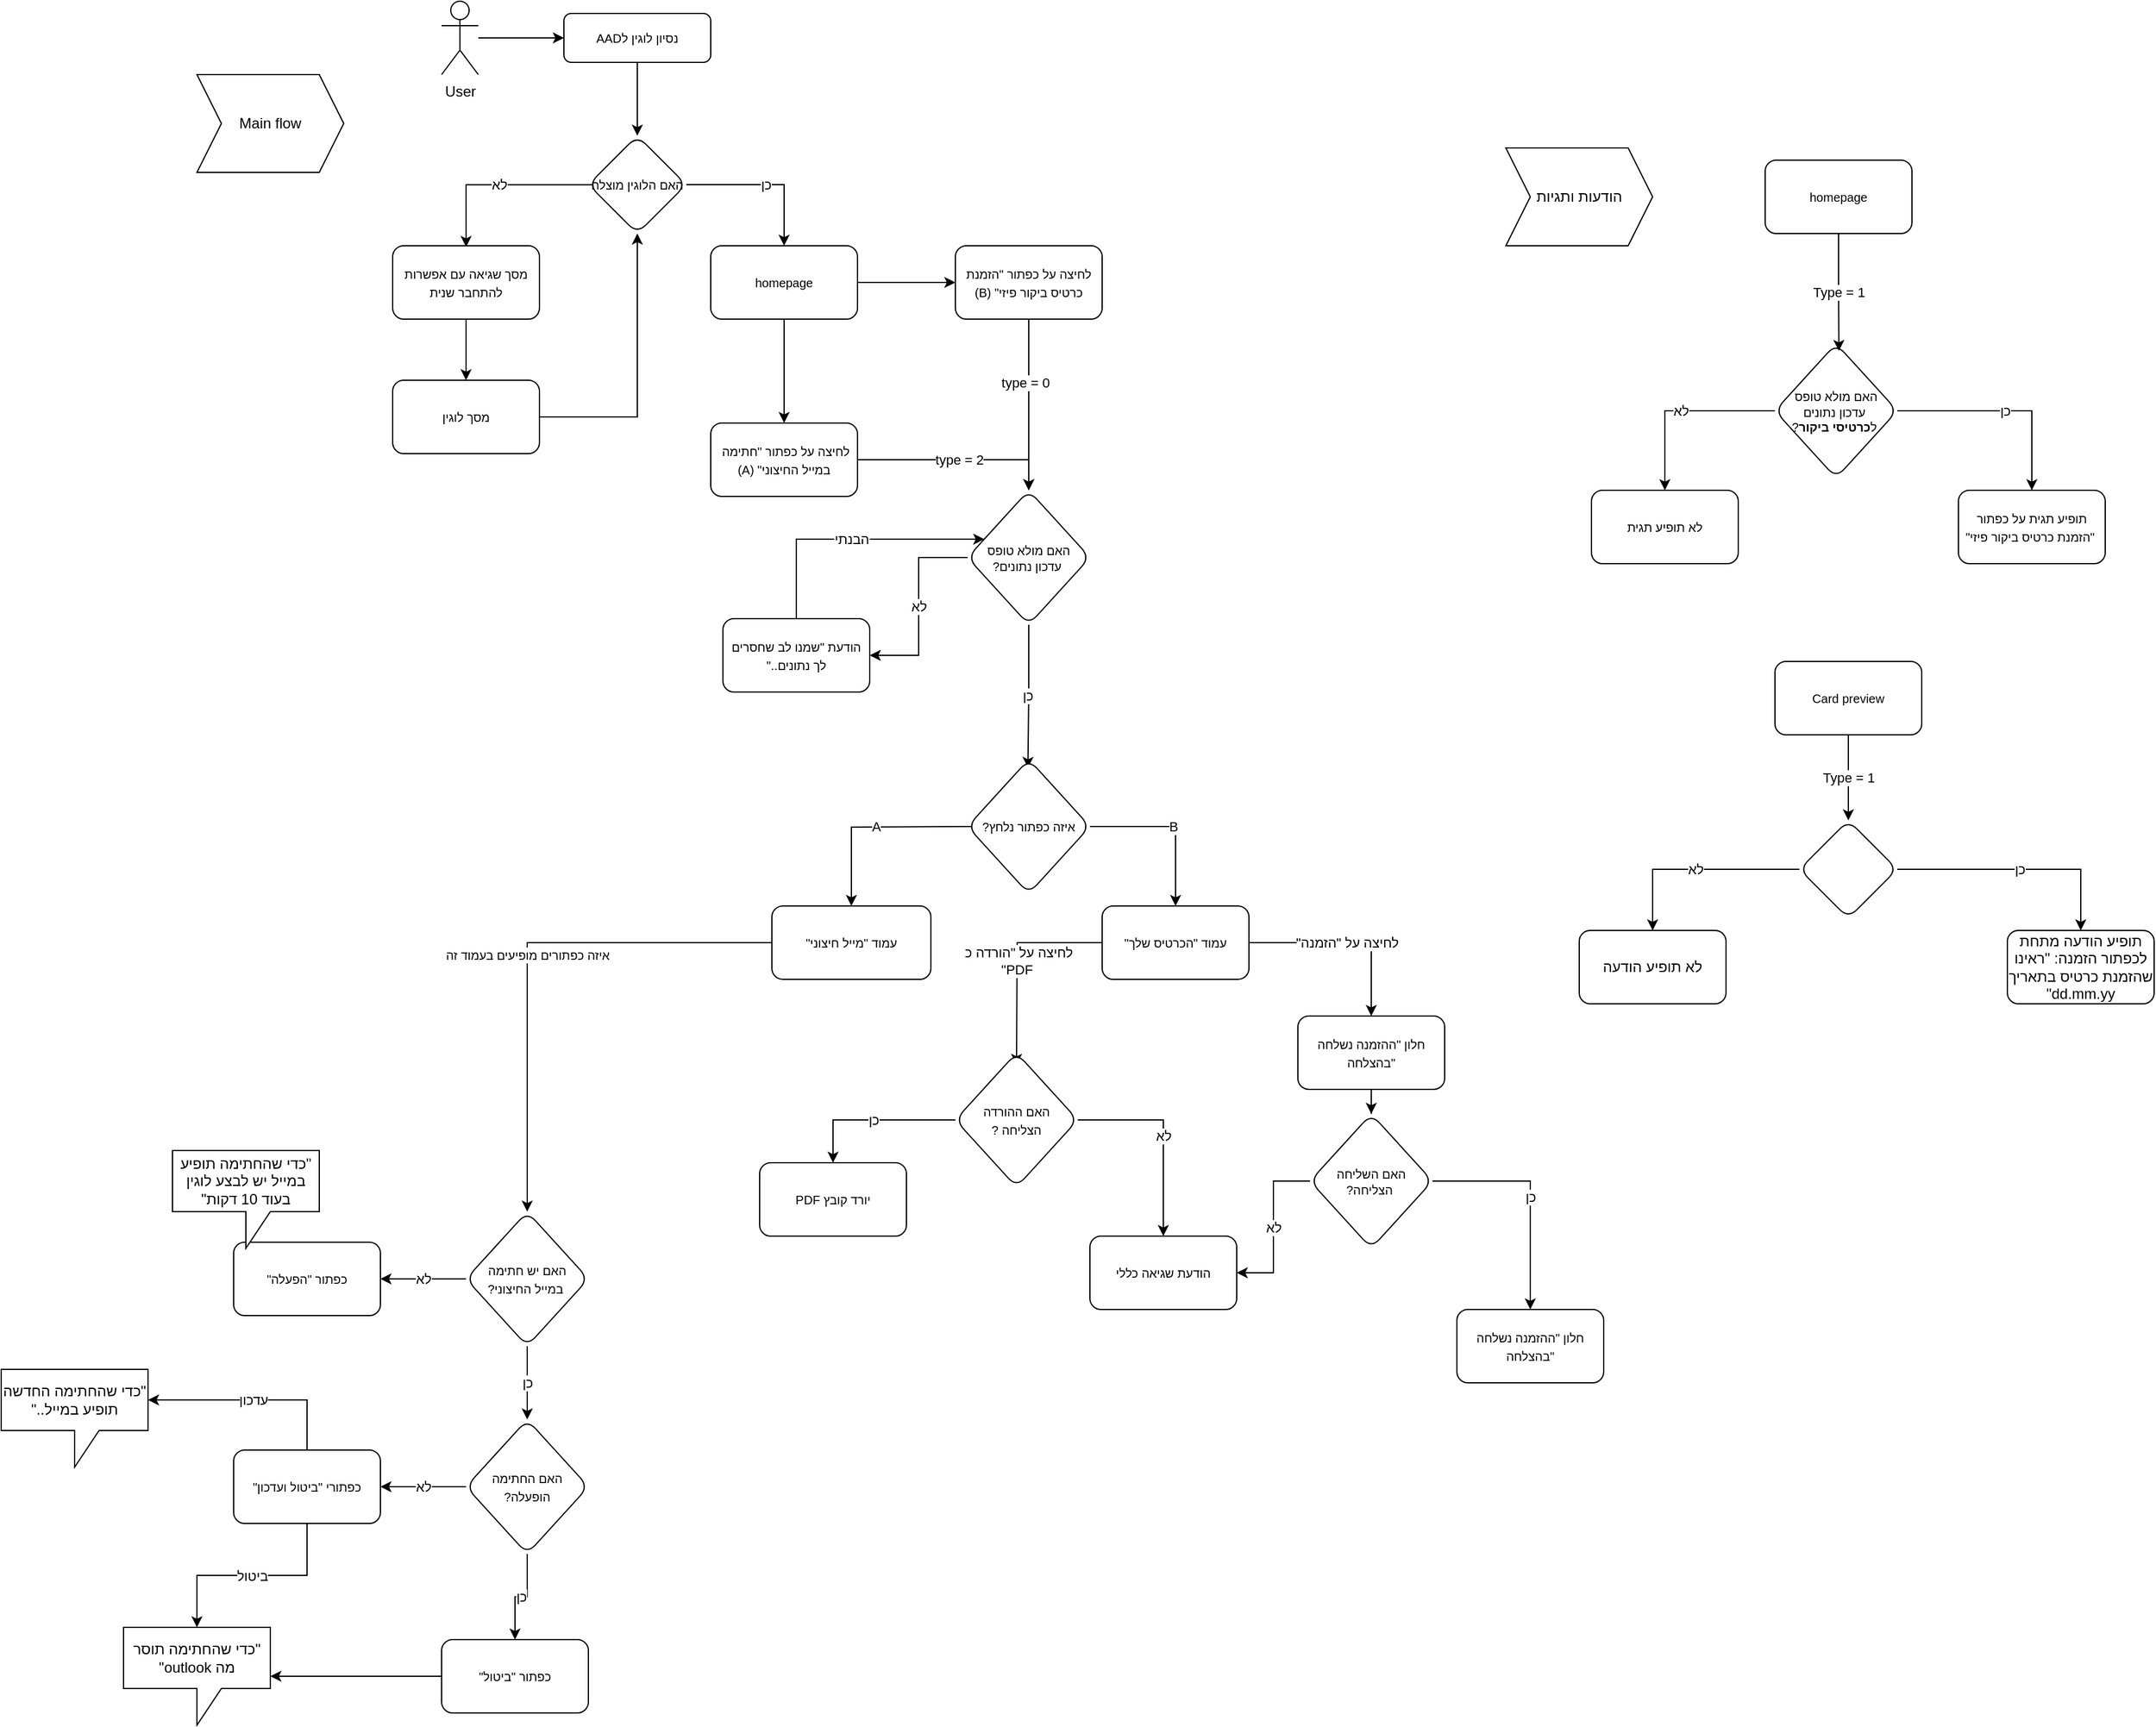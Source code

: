 <mxfile version="26.0.4">
  <diagram id="C5RBs43oDa-KdzZeNtuy" name="Page-1">
    <mxGraphModel dx="2022" dy="622" grid="1" gridSize="10" guides="1" tooltips="1" connect="1" arrows="1" fold="1" page="1" pageScale="1" pageWidth="827" pageHeight="1169" math="0" shadow="0">
      <root>
        <mxCell id="WIyWlLk6GJQsqaUBKTNV-0" />
        <mxCell id="WIyWlLk6GJQsqaUBKTNV-1" parent="WIyWlLk6GJQsqaUBKTNV-0" />
        <mxCell id="FB623YIGrblfkWQ-ev6F-5" value="" style="edgeStyle=orthogonalEdgeStyle;rounded=0;orthogonalLoop=1;jettySize=auto;html=1;" edge="1" parent="WIyWlLk6GJQsqaUBKTNV-1" source="WIyWlLk6GJQsqaUBKTNV-3" target="FB623YIGrblfkWQ-ev6F-4">
          <mxGeometry relative="1" as="geometry" />
        </mxCell>
        <mxCell id="WIyWlLk6GJQsqaUBKTNV-3" value="&lt;div style=&quot;direction: rtl;&quot;&gt;&lt;span style=&quot;font-size: 10px; background-color: transparent; color: light-dark(rgb(0, 0, 0), rgb(255, 255, 255));&quot;&gt;נסיון לוגין לAAD&lt;/span&gt;&lt;/div&gt;" style="rounded=1;whiteSpace=wrap;html=1;fontSize=12;glass=0;strokeWidth=1;shadow=0;" parent="WIyWlLk6GJQsqaUBKTNV-1" vertex="1">
          <mxGeometry x="160" y="60" width="120" height="40" as="geometry" />
        </mxCell>
        <mxCell id="FB623YIGrblfkWQ-ev6F-1" style="edgeStyle=orthogonalEdgeStyle;rounded=0;orthogonalLoop=1;jettySize=auto;html=1;" edge="1" parent="WIyWlLk6GJQsqaUBKTNV-1" source="FB623YIGrblfkWQ-ev6F-0" target="WIyWlLk6GJQsqaUBKTNV-3">
          <mxGeometry relative="1" as="geometry" />
        </mxCell>
        <mxCell id="FB623YIGrblfkWQ-ev6F-0" value="User" style="shape=umlActor;verticalLabelPosition=bottom;verticalAlign=top;html=1;outlineConnect=0;" vertex="1" parent="WIyWlLk6GJQsqaUBKTNV-1">
          <mxGeometry x="60" y="50" width="30" height="60" as="geometry" />
        </mxCell>
        <mxCell id="FB623YIGrblfkWQ-ev6F-7" value="לא" style="edgeStyle=orthogonalEdgeStyle;rounded=0;orthogonalLoop=1;jettySize=auto;html=1;exitX=0.055;exitY=0.489;exitDx=0;exitDy=0;exitPerimeter=0;" edge="1" parent="WIyWlLk6GJQsqaUBKTNV-1">
          <mxGeometry relative="1" as="geometry">
            <mxPoint x="184.4" y="200.12" as="sourcePoint" />
            <mxPoint x="80.029" y="251" as="targetPoint" />
            <Array as="points">
              <mxPoint x="80" y="200" />
            </Array>
          </mxGeometry>
        </mxCell>
        <mxCell id="FB623YIGrblfkWQ-ev6F-9" value="כן" style="edgeStyle=orthogonalEdgeStyle;rounded=0;orthogonalLoop=1;jettySize=auto;html=1;" edge="1" parent="WIyWlLk6GJQsqaUBKTNV-1" source="FB623YIGrblfkWQ-ev6F-4" target="FB623YIGrblfkWQ-ev6F-8">
          <mxGeometry relative="1" as="geometry" />
        </mxCell>
        <mxCell id="FB623YIGrblfkWQ-ev6F-4" value="&lt;span style=&quot;font-size: 10px;&quot;&gt;האם הלוגין מוצלח&lt;/span&gt;" style="rhombus;whiteSpace=wrap;html=1;rounded=1;glass=0;strokeWidth=1;shadow=0;" vertex="1" parent="WIyWlLk6GJQsqaUBKTNV-1">
          <mxGeometry x="180" y="160" width="80" height="80" as="geometry" />
        </mxCell>
        <mxCell id="FB623YIGrblfkWQ-ev6F-11" value="" style="edgeStyle=orthogonalEdgeStyle;rounded=0;orthogonalLoop=1;jettySize=auto;html=1;" edge="1" parent="WIyWlLk6GJQsqaUBKTNV-1" source="FB623YIGrblfkWQ-ev6F-6" target="FB623YIGrblfkWQ-ev6F-10">
          <mxGeometry relative="1" as="geometry" />
        </mxCell>
        <mxCell id="FB623YIGrblfkWQ-ev6F-6" value="&lt;font style=&quot;font-size: 10px;&quot;&gt;מסך שגיאה עם אפשרות להתחבר שנית&lt;/font&gt;" style="whiteSpace=wrap;html=1;rounded=1;glass=0;strokeWidth=1;shadow=0;" vertex="1" parent="WIyWlLk6GJQsqaUBKTNV-1">
          <mxGeometry x="20" y="250" width="120" height="60" as="geometry" />
        </mxCell>
        <mxCell id="FB623YIGrblfkWQ-ev6F-16" value="" style="edgeStyle=orthogonalEdgeStyle;rounded=0;orthogonalLoop=1;jettySize=auto;html=1;" edge="1" parent="WIyWlLk6GJQsqaUBKTNV-1" source="FB623YIGrblfkWQ-ev6F-8" target="FB623YIGrblfkWQ-ev6F-15">
          <mxGeometry relative="1" as="geometry" />
        </mxCell>
        <mxCell id="FB623YIGrblfkWQ-ev6F-18" value="" style="edgeStyle=orthogonalEdgeStyle;rounded=0;orthogonalLoop=1;jettySize=auto;html=1;" edge="1" parent="WIyWlLk6GJQsqaUBKTNV-1" source="FB623YIGrblfkWQ-ev6F-8" target="FB623YIGrblfkWQ-ev6F-17">
          <mxGeometry relative="1" as="geometry" />
        </mxCell>
        <mxCell id="FB623YIGrblfkWQ-ev6F-8" value="&lt;div style=&quot;direction: rtl;&quot;&gt;&lt;span style=&quot;font-size: 10px;&quot;&gt;homepage&lt;/span&gt;&lt;/div&gt;" style="whiteSpace=wrap;html=1;rounded=1;glass=0;strokeWidth=1;shadow=0;" vertex="1" parent="WIyWlLk6GJQsqaUBKTNV-1">
          <mxGeometry x="280" y="250" width="120" height="60" as="geometry" />
        </mxCell>
        <mxCell id="FB623YIGrblfkWQ-ev6F-88" style="edgeStyle=orthogonalEdgeStyle;rounded=0;orthogonalLoop=1;jettySize=auto;html=1;" edge="1" parent="WIyWlLk6GJQsqaUBKTNV-1" source="FB623YIGrblfkWQ-ev6F-10" target="FB623YIGrblfkWQ-ev6F-4">
          <mxGeometry relative="1" as="geometry" />
        </mxCell>
        <mxCell id="FB623YIGrblfkWQ-ev6F-10" value="&lt;font style=&quot;font-size: 10px;&quot;&gt;מסך לוגין&lt;/font&gt;" style="whiteSpace=wrap;html=1;rounded=1;glass=0;strokeWidth=1;shadow=0;" vertex="1" parent="WIyWlLk6GJQsqaUBKTNV-1">
          <mxGeometry x="20" y="360" width="120" height="60" as="geometry" />
        </mxCell>
        <mxCell id="FB623YIGrblfkWQ-ev6F-20" value="" style="edgeStyle=orthogonalEdgeStyle;rounded=0;orthogonalLoop=1;jettySize=auto;html=1;" edge="1" parent="WIyWlLk6GJQsqaUBKTNV-1" source="FB623YIGrblfkWQ-ev6F-15" target="FB623YIGrblfkWQ-ev6F-19">
          <mxGeometry relative="1" as="geometry" />
        </mxCell>
        <mxCell id="FB623YIGrblfkWQ-ev6F-96" value="type = 0" style="edgeLabel;html=1;align=center;verticalAlign=middle;resizable=0;points=[];" vertex="1" connectable="0" parent="FB623YIGrblfkWQ-ev6F-20">
          <mxGeometry x="-0.255" y="-3" relative="1" as="geometry">
            <mxPoint as="offset" />
          </mxGeometry>
        </mxCell>
        <mxCell id="FB623YIGrblfkWQ-ev6F-15" value="&lt;div style=&quot;direction: rtl;&quot;&gt;&lt;span style=&quot;font-size: 10px; background-color: transparent; color: light-dark(rgb(0, 0, 0), rgb(255, 255, 255));&quot;&gt;לחיצה על כפתור &quot;הזמנת כרטיס ביקור פיזי&quot; (B)&lt;/span&gt;&lt;/div&gt;" style="whiteSpace=wrap;html=1;rounded=1;glass=0;strokeWidth=1;shadow=0;" vertex="1" parent="WIyWlLk6GJQsqaUBKTNV-1">
          <mxGeometry x="480" y="250" width="120" height="60" as="geometry" />
        </mxCell>
        <mxCell id="FB623YIGrblfkWQ-ev6F-24" value="type = 2" style="edgeStyle=orthogonalEdgeStyle;rounded=0;orthogonalLoop=1;jettySize=auto;html=1;entryX=0.5;entryY=0;entryDx=0;entryDy=0;" edge="1" parent="WIyWlLk6GJQsqaUBKTNV-1" source="FB623YIGrblfkWQ-ev6F-17" target="FB623YIGrblfkWQ-ev6F-19">
          <mxGeometry relative="1" as="geometry" />
        </mxCell>
        <mxCell id="FB623YIGrblfkWQ-ev6F-17" value="&lt;div style=&quot;direction: rtl;&quot;&gt;&lt;span style=&quot;font-size: 10px; background-color: transparent; color: light-dark(rgb(0, 0, 0), rgb(255, 255, 255));&quot;&gt;לחיצה על כפתור &quot;חתימה&amp;nbsp; במייל החיצוני&quot; (A)&lt;/span&gt;&lt;/div&gt;" style="whiteSpace=wrap;html=1;rounded=1;glass=0;strokeWidth=1;shadow=0;" vertex="1" parent="WIyWlLk6GJQsqaUBKTNV-1">
          <mxGeometry x="280" y="395" width="120" height="60" as="geometry" />
        </mxCell>
        <mxCell id="FB623YIGrblfkWQ-ev6F-26" value="לא" style="edgeStyle=orthogonalEdgeStyle;rounded=0;orthogonalLoop=1;jettySize=auto;html=1;" edge="1" parent="WIyWlLk6GJQsqaUBKTNV-1" source="FB623YIGrblfkWQ-ev6F-19" target="FB623YIGrblfkWQ-ev6F-25">
          <mxGeometry relative="1" as="geometry" />
        </mxCell>
        <mxCell id="FB623YIGrblfkWQ-ev6F-28" value="כן" style="edgeStyle=orthogonalEdgeStyle;rounded=0;orthogonalLoop=1;jettySize=auto;html=1;entryX=0.493;entryY=0.064;entryDx=0;entryDy=0;entryPerimeter=0;" edge="1" parent="WIyWlLk6GJQsqaUBKTNV-1" source="FB623YIGrblfkWQ-ev6F-19" target="FB623YIGrblfkWQ-ev6F-34">
          <mxGeometry relative="1" as="geometry">
            <mxPoint x="540" y="670" as="targetPoint" />
          </mxGeometry>
        </mxCell>
        <mxCell id="FB623YIGrblfkWQ-ev6F-19" value="&lt;div style=&quot;direction: rtl;&quot;&gt;&lt;span style=&quot;font-size: 10px; background-color: transparent; color: light-dark(rgb(0, 0, 0), rgb(255, 255, 255));&quot;&gt;האם מולא טופס&lt;/span&gt;&lt;/div&gt;&lt;font style=&quot;font-size: 10px;&quot;&gt;&lt;div style=&quot;direction: rtl;&quot;&gt;&lt;span style=&quot;background-color: transparent; color: light-dark(rgb(0, 0, 0), rgb(255, 255, 255));&quot;&gt;&amp;nbsp;עדכון נתונים?&lt;/span&gt;&lt;/div&gt;&lt;/font&gt;" style="rhombus;whiteSpace=wrap;html=1;rounded=1;glass=0;strokeWidth=1;shadow=0;" vertex="1" parent="WIyWlLk6GJQsqaUBKTNV-1">
          <mxGeometry x="490" y="450" width="100" height="110" as="geometry" />
        </mxCell>
        <mxCell id="FB623YIGrblfkWQ-ev6F-31" value="הבנתי" style="edgeStyle=orthogonalEdgeStyle;rounded=0;orthogonalLoop=1;jettySize=auto;html=1;exitX=0.5;exitY=0;exitDx=0;exitDy=0;" edge="1" parent="WIyWlLk6GJQsqaUBKTNV-1" source="FB623YIGrblfkWQ-ev6F-25" target="FB623YIGrblfkWQ-ev6F-19">
          <mxGeometry relative="1" as="geometry">
            <Array as="points">
              <mxPoint x="350" y="490" />
            </Array>
          </mxGeometry>
        </mxCell>
        <mxCell id="FB623YIGrblfkWQ-ev6F-25" value="&lt;div style=&quot;direction: rtl;&quot;&gt;&lt;span style=&quot;font-size: 10px; background-color: transparent; color: light-dark(rgb(0, 0, 0), rgb(255, 255, 255));&quot;&gt;הודעת &quot;שמנו לב שחסרים לך נתונים..&quot;&lt;/span&gt;&lt;/div&gt;" style="whiteSpace=wrap;html=1;rounded=1;glass=0;strokeWidth=1;shadow=0;" vertex="1" parent="WIyWlLk6GJQsqaUBKTNV-1">
          <mxGeometry x="290" y="555" width="120" height="60" as="geometry" />
        </mxCell>
        <mxCell id="FB623YIGrblfkWQ-ev6F-33" value="A" style="edgeStyle=orthogonalEdgeStyle;rounded=0;orthogonalLoop=1;jettySize=auto;html=1;" edge="1" parent="WIyWlLk6GJQsqaUBKTNV-1" target="FB623YIGrblfkWQ-ev6F-32">
          <mxGeometry relative="1" as="geometry">
            <mxPoint x="500" y="725" as="sourcePoint" />
          </mxGeometry>
        </mxCell>
        <mxCell id="FB623YIGrblfkWQ-ev6F-55" value="&lt;font style=&quot;font-size: 10px;&quot;&gt;איזה כפתורים מופיעים בעמוד זה&lt;/font&gt;" style="edgeStyle=orthogonalEdgeStyle;rounded=0;orthogonalLoop=1;jettySize=auto;html=1;" edge="1" parent="WIyWlLk6GJQsqaUBKTNV-1" source="FB623YIGrblfkWQ-ev6F-32" target="FB623YIGrblfkWQ-ev6F-73">
          <mxGeometry relative="1" as="geometry">
            <mxPoint x="130" y="860" as="targetPoint" />
            <Array as="points">
              <mxPoint x="130" y="820" />
            </Array>
          </mxGeometry>
        </mxCell>
        <mxCell id="FB623YIGrblfkWQ-ev6F-32" value="&lt;div style=&quot;direction: rtl;&quot;&gt;&lt;span style=&quot;background-color: transparent; color: light-dark(rgb(0, 0, 0), rgb(255, 255, 255)); font-size: 10px;&quot;&gt;עמוד &quot;מייל חיצוני&quot;&lt;/span&gt;&lt;/div&gt;" style="whiteSpace=wrap;html=1;rounded=1;glass=0;strokeWidth=1;shadow=0;" vertex="1" parent="WIyWlLk6GJQsqaUBKTNV-1">
          <mxGeometry x="330" y="790" width="130" height="60" as="geometry" />
        </mxCell>
        <mxCell id="FB623YIGrblfkWQ-ev6F-36" value="B" style="edgeStyle=orthogonalEdgeStyle;rounded=0;orthogonalLoop=1;jettySize=auto;html=1;" edge="1" parent="WIyWlLk6GJQsqaUBKTNV-1" source="FB623YIGrblfkWQ-ev6F-34" target="FB623YIGrblfkWQ-ev6F-35">
          <mxGeometry relative="1" as="geometry" />
        </mxCell>
        <mxCell id="FB623YIGrblfkWQ-ev6F-34" value="&lt;span style=&quot;font-size: 10px;&quot;&gt;?איזה כפתור נלחץ&lt;/span&gt;" style="rhombus;whiteSpace=wrap;html=1;rounded=1;glass=0;strokeWidth=1;shadow=0;" vertex="1" parent="WIyWlLk6GJQsqaUBKTNV-1">
          <mxGeometry x="490" y="670" width="100" height="110" as="geometry" />
        </mxCell>
        <mxCell id="FB623YIGrblfkWQ-ev6F-39" value="&lt;div style=&quot;direction: rtl;&quot;&gt;&lt;span style=&quot;background-color: light-dark(#ffffff, var(--ge-dark-color, #121212)); color: light-dark(rgb(0, 0, 0), rgb(255, 255, 255));&quot;&gt;לחיצה על &quot;הורדה כ&amp;nbsp;&lt;/span&gt;&lt;/div&gt;&lt;div style=&quot;direction: rtl;&quot;&gt;&lt;span style=&quot;background-color: light-dark(#ffffff, var(--ge-dark-color, #121212)); color: light-dark(rgb(0, 0, 0), rgb(255, 255, 255));&quot;&gt;PDF&quot;&lt;/span&gt;&lt;/div&gt;" style="edgeStyle=orthogonalEdgeStyle;rounded=0;orthogonalLoop=1;jettySize=auto;html=1;" edge="1" parent="WIyWlLk6GJQsqaUBKTNV-1" source="FB623YIGrblfkWQ-ev6F-35">
          <mxGeometry relative="1" as="geometry">
            <mxPoint x="530" y="920" as="targetPoint" />
          </mxGeometry>
        </mxCell>
        <mxCell id="FB623YIGrblfkWQ-ev6F-41" value="&lt;div style=&quot;direction: rtl;&quot;&gt;&lt;span style=&quot;background-color: light-dark(#ffffff, var(--ge-dark-color, #121212)); color: light-dark(rgb(0, 0, 0), rgb(255, 255, 255));&quot;&gt;לחיצה על &quot;הזמנה&quot;&lt;/span&gt;&lt;/div&gt;" style="edgeStyle=orthogonalEdgeStyle;rounded=0;orthogonalLoop=1;jettySize=auto;html=1;" edge="1" parent="WIyWlLk6GJQsqaUBKTNV-1" source="FB623YIGrblfkWQ-ev6F-35" target="FB623YIGrblfkWQ-ev6F-40">
          <mxGeometry relative="1" as="geometry" />
        </mxCell>
        <mxCell id="FB623YIGrblfkWQ-ev6F-35" value="&lt;div style=&quot;direction: rtl;&quot;&gt;&lt;span style=&quot;font-size: 10px;&quot;&gt;עמוד &quot;הכרטיס שלך&quot;&lt;/span&gt;&lt;/div&gt;" style="whiteSpace=wrap;html=1;rounded=1;glass=0;strokeWidth=1;shadow=0;" vertex="1" parent="WIyWlLk6GJQsqaUBKTNV-1">
          <mxGeometry x="600" y="790" width="120" height="60" as="geometry" />
        </mxCell>
        <mxCell id="FB623YIGrblfkWQ-ev6F-50" style="edgeStyle=orthogonalEdgeStyle;rounded=0;orthogonalLoop=1;jettySize=auto;html=1;entryX=0.5;entryY=0;entryDx=0;entryDy=0;" edge="1" parent="WIyWlLk6GJQsqaUBKTNV-1" source="FB623YIGrblfkWQ-ev6F-40" target="FB623YIGrblfkWQ-ev6F-48">
          <mxGeometry relative="1" as="geometry" />
        </mxCell>
        <mxCell id="FB623YIGrblfkWQ-ev6F-40" value="&lt;div style=&quot;direction: rtl;&quot;&gt;&lt;span style=&quot;background-color: transparent; color: light-dark(rgb(0, 0, 0), rgb(255, 255, 255));&quot;&gt;&lt;font style=&quot;font-size: 10px;&quot;&gt;חלון &quot;ההזמנה נשלחה &quot;בהצלחה&lt;/font&gt;&lt;/span&gt;&lt;/div&gt;" style="whiteSpace=wrap;html=1;rounded=1;glass=0;strokeWidth=1;shadow=0;" vertex="1" parent="WIyWlLk6GJQsqaUBKTNV-1">
          <mxGeometry x="760" y="880" width="120" height="60" as="geometry" />
        </mxCell>
        <mxCell id="FB623YIGrblfkWQ-ev6F-42" value="&lt;div style=&quot;direction: rtl;&quot;&gt;&lt;span style=&quot;font-size: 10px; background-color: transparent; color: light-dark(rgb(0, 0, 0), rgb(255, 255, 255));&quot;&gt;יורד קובץ PDF&lt;/span&gt;&lt;/div&gt;" style="whiteSpace=wrap;html=1;rounded=1;glass=0;strokeWidth=1;shadow=0;" vertex="1" parent="WIyWlLk6GJQsqaUBKTNV-1">
          <mxGeometry x="320" y="1000" width="120" height="60" as="geometry" />
        </mxCell>
        <mxCell id="FB623YIGrblfkWQ-ev6F-44" value="כן" style="edgeStyle=orthogonalEdgeStyle;rounded=0;orthogonalLoop=1;jettySize=auto;html=1;exitX=0;exitY=0.5;exitDx=0;exitDy=0;entryX=0.5;entryY=0;entryDx=0;entryDy=0;" edge="1" parent="WIyWlLk6GJQsqaUBKTNV-1" source="FB623YIGrblfkWQ-ev6F-43" target="FB623YIGrblfkWQ-ev6F-42">
          <mxGeometry relative="1" as="geometry" />
        </mxCell>
        <mxCell id="FB623YIGrblfkWQ-ev6F-47" value="לא" style="edgeStyle=orthogonalEdgeStyle;rounded=0;orthogonalLoop=1;jettySize=auto;html=1;" edge="1" parent="WIyWlLk6GJQsqaUBKTNV-1" source="FB623YIGrblfkWQ-ev6F-43" target="FB623YIGrblfkWQ-ev6F-46">
          <mxGeometry relative="1" as="geometry" />
        </mxCell>
        <mxCell id="FB623YIGrblfkWQ-ev6F-43" value="&lt;span style=&quot;font-size: 10px;&quot;&gt;האם ההורדה&lt;br&gt;? הצליחה&lt;/span&gt;" style="rhombus;whiteSpace=wrap;html=1;rounded=1;glass=0;strokeWidth=1;shadow=0;" vertex="1" parent="WIyWlLk6GJQsqaUBKTNV-1">
          <mxGeometry x="480" y="910" width="100" height="110" as="geometry" />
        </mxCell>
        <mxCell id="FB623YIGrblfkWQ-ev6F-46" value="&lt;font style=&quot;font-size: 10px;&quot;&gt;הודעת שגיאה כללי&lt;/font&gt;" style="whiteSpace=wrap;html=1;rounded=1;glass=0;strokeWidth=1;shadow=0;" vertex="1" parent="WIyWlLk6GJQsqaUBKTNV-1">
          <mxGeometry x="590" y="1060" width="120" height="60" as="geometry" />
        </mxCell>
        <mxCell id="FB623YIGrblfkWQ-ev6F-51" value="לא" style="edgeStyle=orthogonalEdgeStyle;rounded=0;orthogonalLoop=1;jettySize=auto;html=1;" edge="1" parent="WIyWlLk6GJQsqaUBKTNV-1" source="FB623YIGrblfkWQ-ev6F-48" target="FB623YIGrblfkWQ-ev6F-46">
          <mxGeometry relative="1" as="geometry">
            <Array as="points">
              <mxPoint x="740" y="1015" />
              <mxPoint x="740" y="1090" />
            </Array>
          </mxGeometry>
        </mxCell>
        <mxCell id="FB623YIGrblfkWQ-ev6F-53" value="כן" style="edgeStyle=orthogonalEdgeStyle;rounded=0;orthogonalLoop=1;jettySize=auto;html=1;" edge="1" parent="WIyWlLk6GJQsqaUBKTNV-1" source="FB623YIGrblfkWQ-ev6F-48" target="FB623YIGrblfkWQ-ev6F-52">
          <mxGeometry relative="1" as="geometry" />
        </mxCell>
        <mxCell id="FB623YIGrblfkWQ-ev6F-48" value="&lt;div style=&quot;direction: rtl;&quot;&gt;&lt;span style=&quot;font-size: 10px; background-color: transparent; color: light-dark(rgb(0, 0, 0), rgb(255, 255, 255));&quot;&gt;האם השליחה&lt;/span&gt;&lt;/div&gt;&lt;span style=&quot;font-size: 10px;&quot;&gt;&lt;div style=&quot;direction: rtl;&quot;&gt;&lt;span style=&quot;background-color: transparent; color: light-dark(rgb(0, 0, 0), rgb(255, 255, 255));&quot;&gt;&amp;nbsp;הצליחה?&lt;/span&gt;&lt;/div&gt;&lt;/span&gt;" style="rhombus;whiteSpace=wrap;html=1;rounded=1;glass=0;strokeWidth=1;shadow=0;" vertex="1" parent="WIyWlLk6GJQsqaUBKTNV-1">
          <mxGeometry x="770" y="960" width="100" height="110" as="geometry" />
        </mxCell>
        <mxCell id="FB623YIGrblfkWQ-ev6F-52" value="&lt;div style=&quot;direction: rtl;&quot;&gt;&lt;span style=&quot;font-size: 10px; background-color: transparent; color: light-dark(rgb(0, 0, 0), rgb(255, 255, 255));&quot;&gt;חלון &quot;ההזמנה נשלחה &quot;בהצלחה&lt;/span&gt;&lt;/div&gt;" style="whiteSpace=wrap;html=1;rounded=1;glass=0;strokeWidth=1;shadow=0;" vertex="1" parent="WIyWlLk6GJQsqaUBKTNV-1">
          <mxGeometry x="890" y="1120" width="120" height="60" as="geometry" />
        </mxCell>
        <mxCell id="FB623YIGrblfkWQ-ev6F-75" value="לא" style="edgeStyle=orthogonalEdgeStyle;rounded=0;orthogonalLoop=1;jettySize=auto;html=1;" edge="1" parent="WIyWlLk6GJQsqaUBKTNV-1" source="FB623YIGrblfkWQ-ev6F-73" target="FB623YIGrblfkWQ-ev6F-74">
          <mxGeometry relative="1" as="geometry" />
        </mxCell>
        <mxCell id="FB623YIGrblfkWQ-ev6F-77" value="כן" style="edgeStyle=orthogonalEdgeStyle;rounded=0;orthogonalLoop=1;jettySize=auto;html=1;" edge="1" parent="WIyWlLk6GJQsqaUBKTNV-1" source="FB623YIGrblfkWQ-ev6F-73" target="FB623YIGrblfkWQ-ev6F-78">
          <mxGeometry relative="1" as="geometry">
            <mxPoint x="130" y="1210" as="targetPoint" />
          </mxGeometry>
        </mxCell>
        <mxCell id="FB623YIGrblfkWQ-ev6F-73" value="&lt;div style=&quot;direction: rtl;&quot;&gt;&lt;span style=&quot;font-size: 10px; background-color: transparent; color: light-dark(rgb(0, 0, 0), rgb(255, 255, 255));&quot;&gt;האם יש חתימה&lt;br&gt;&amp;nbsp;במייל החיצוני?&lt;/span&gt;&lt;/div&gt;" style="rhombus;whiteSpace=wrap;html=1;rounded=1;glass=0;strokeWidth=1;shadow=0;" vertex="1" parent="WIyWlLk6GJQsqaUBKTNV-1">
          <mxGeometry x="80" y="1040" width="100" height="110" as="geometry" />
        </mxCell>
        <mxCell id="FB623YIGrblfkWQ-ev6F-74" value="&lt;div style=&quot;direction: rtl;&quot;&gt;&lt;span style=&quot;background-color: transparent; color: light-dark(rgb(0, 0, 0), rgb(255, 255, 255));&quot;&gt;&lt;font style=&quot;font-size: 10px;&quot;&gt;כפתור &quot;הפעלה&quot;&lt;/font&gt;&lt;/span&gt;&lt;/div&gt;" style="whiteSpace=wrap;html=1;rounded=1;glass=0;strokeWidth=1;shadow=0;" vertex="1" parent="WIyWlLk6GJQsqaUBKTNV-1">
          <mxGeometry x="-110" y="1065" width="120" height="60" as="geometry" />
        </mxCell>
        <mxCell id="FB623YIGrblfkWQ-ev6F-80" value="לא" style="edgeStyle=orthogonalEdgeStyle;rounded=0;orthogonalLoop=1;jettySize=auto;html=1;" edge="1" parent="WIyWlLk6GJQsqaUBKTNV-1" source="FB623YIGrblfkWQ-ev6F-78" target="FB623YIGrblfkWQ-ev6F-79">
          <mxGeometry relative="1" as="geometry" />
        </mxCell>
        <mxCell id="FB623YIGrblfkWQ-ev6F-82" value="כן" style="edgeStyle=orthogonalEdgeStyle;rounded=0;orthogonalLoop=1;jettySize=auto;html=1;" edge="1" parent="WIyWlLk6GJQsqaUBKTNV-1" source="FB623YIGrblfkWQ-ev6F-78" target="FB623YIGrblfkWQ-ev6F-81">
          <mxGeometry relative="1" as="geometry" />
        </mxCell>
        <mxCell id="FB623YIGrblfkWQ-ev6F-78" value="&lt;div style=&quot;direction: rtl;&quot;&gt;&lt;span style=&quot;background-color: transparent; color: light-dark(rgb(0, 0, 0), rgb(255, 255, 255));&quot;&gt;&lt;font style=&quot;font-size: 10px;&quot;&gt;האם החתימה הופעלה?&lt;/font&gt;&lt;/span&gt;&lt;/div&gt;" style="rhombus;whiteSpace=wrap;html=1;rounded=1;glass=0;strokeWidth=1;shadow=0;" vertex="1" parent="WIyWlLk6GJQsqaUBKTNV-1">
          <mxGeometry x="80" y="1210" width="100" height="110" as="geometry" />
        </mxCell>
        <mxCell id="FB623YIGrblfkWQ-ev6F-79" value="&lt;div style=&quot;direction: rtl;&quot;&gt;&lt;span style=&quot;background-color: transparent; color: light-dark(rgb(0, 0, 0), rgb(255, 255, 255));&quot;&gt;&lt;font style=&quot;font-size: 10px;&quot;&gt;כפתורי &quot;ביטול ועדכון&quot;&lt;/font&gt;&lt;/span&gt;&lt;/div&gt;" style="whiteSpace=wrap;html=1;rounded=1;glass=0;strokeWidth=1;shadow=0;" vertex="1" parent="WIyWlLk6GJQsqaUBKTNV-1">
          <mxGeometry x="-110" y="1235" width="120" height="60" as="geometry" />
        </mxCell>
        <mxCell id="FB623YIGrblfkWQ-ev6F-90" style="edgeStyle=orthogonalEdgeStyle;rounded=0;orthogonalLoop=1;jettySize=auto;html=1;" edge="1" parent="WIyWlLk6GJQsqaUBKTNV-1" source="FB623YIGrblfkWQ-ev6F-81" target="FB623YIGrblfkWQ-ev6F-84">
          <mxGeometry relative="1" as="geometry" />
        </mxCell>
        <mxCell id="FB623YIGrblfkWQ-ev6F-81" value="&lt;div style=&quot;direction: rtl;&quot;&gt;&lt;span style=&quot;background-color: transparent; color: light-dark(rgb(0, 0, 0), rgb(255, 255, 255));&quot;&gt;&lt;font style=&quot;font-size: 10px;&quot;&gt;כפתור &quot;ביטול&quot;&lt;/font&gt;&lt;/span&gt;&lt;/div&gt;" style="whiteSpace=wrap;html=1;rounded=1;glass=0;strokeWidth=1;shadow=0;" vertex="1" parent="WIyWlLk6GJQsqaUBKTNV-1">
          <mxGeometry x="60" y="1390" width="120" height="60" as="geometry" />
        </mxCell>
        <mxCell id="FB623YIGrblfkWQ-ev6F-83" value="&lt;div style=&quot;direction: rtl;&quot;&gt;&lt;span style=&quot;background-color: transparent; color: light-dark(rgb(0, 0, 0), rgb(255, 255, 255));&quot;&gt;&quot;כדי שהחתימה תופיע במייל יש לבצע לוגין בעוד 10 דקות&quot;&lt;/span&gt;&lt;/div&gt;" style="shape=callout;whiteSpace=wrap;html=1;perimeter=calloutPerimeter;" vertex="1" parent="WIyWlLk6GJQsqaUBKTNV-1">
          <mxGeometry x="-160" y="990" width="120" height="80" as="geometry" />
        </mxCell>
        <mxCell id="FB623YIGrblfkWQ-ev6F-84" value="&lt;div style=&quot;direction: rtl;&quot;&gt;&lt;span style=&quot;background-color: transparent; color: light-dark(rgb(0, 0, 0), rgb(255, 255, 255));&quot;&gt;&quot;כדי שהחתימה תוסר מה outlook&quot;&lt;/span&gt;&lt;/div&gt;" style="shape=callout;whiteSpace=wrap;html=1;perimeter=calloutPerimeter;" vertex="1" parent="WIyWlLk6GJQsqaUBKTNV-1">
          <mxGeometry x="-200" y="1380" width="120" height="80" as="geometry" />
        </mxCell>
        <mxCell id="FB623YIGrblfkWQ-ev6F-85" value="ביטול" style="edgeStyle=orthogonalEdgeStyle;rounded=0;orthogonalLoop=1;jettySize=auto;html=1;entryX=0.5;entryY=0;entryDx=0;entryDy=0;entryPerimeter=0;" edge="1" parent="WIyWlLk6GJQsqaUBKTNV-1" source="FB623YIGrblfkWQ-ev6F-79" target="FB623YIGrblfkWQ-ev6F-84">
          <mxGeometry relative="1" as="geometry">
            <mxPoint x="-320" y="1220" as="targetPoint" />
          </mxGeometry>
        </mxCell>
        <mxCell id="FB623YIGrblfkWQ-ev6F-86" value="&lt;div style=&quot;direction: rtl;&quot;&gt;&lt;span style=&quot;background-color: transparent; color: light-dark(rgb(0, 0, 0), rgb(255, 255, 255));&quot;&gt;&quot;כדי שהחתימה החדשה תופיע במייל..&quot;&lt;/span&gt;&lt;/div&gt;" style="shape=callout;whiteSpace=wrap;html=1;perimeter=calloutPerimeter;" vertex="1" parent="WIyWlLk6GJQsqaUBKTNV-1">
          <mxGeometry x="-300" y="1169" width="120" height="80" as="geometry" />
        </mxCell>
        <mxCell id="FB623YIGrblfkWQ-ev6F-89" value="עדכון" style="edgeStyle=orthogonalEdgeStyle;rounded=0;orthogonalLoop=1;jettySize=auto;html=1;exitX=0.5;exitY=0;exitDx=0;exitDy=0;entryX=0;entryY=0;entryDx=120;entryDy=25;entryPerimeter=0;" edge="1" parent="WIyWlLk6GJQsqaUBKTNV-1" source="FB623YIGrblfkWQ-ev6F-79" target="FB623YIGrblfkWQ-ev6F-86">
          <mxGeometry relative="1" as="geometry" />
        </mxCell>
        <mxCell id="FB623YIGrblfkWQ-ev6F-92" value="הודעות ותגיות" style="shape=step;perimeter=stepPerimeter;whiteSpace=wrap;html=1;fixedSize=1;" vertex="1" parent="WIyWlLk6GJQsqaUBKTNV-1">
          <mxGeometry x="930" y="170" width="120" height="80" as="geometry" />
        </mxCell>
        <mxCell id="FB623YIGrblfkWQ-ev6F-93" value="&lt;div style=&quot;direction: rtl;&quot;&gt;&lt;span style=&quot;font-size: 10px;&quot;&gt;homepage&lt;/span&gt;&lt;/div&gt;" style="whiteSpace=wrap;html=1;rounded=1;glass=0;strokeWidth=1;shadow=0;" vertex="1" parent="WIyWlLk6GJQsqaUBKTNV-1">
          <mxGeometry x="1142" y="180" width="120" height="60" as="geometry" />
        </mxCell>
        <mxCell id="FB623YIGrblfkWQ-ev6F-99" value="לא" style="edgeStyle=orthogonalEdgeStyle;rounded=0;orthogonalLoop=1;jettySize=auto;html=1;" edge="1" parent="WIyWlLk6GJQsqaUBKTNV-1" source="FB623YIGrblfkWQ-ev6F-94" target="FB623YIGrblfkWQ-ev6F-98">
          <mxGeometry relative="1" as="geometry" />
        </mxCell>
        <mxCell id="FB623YIGrblfkWQ-ev6F-101" value="כן" style="edgeStyle=orthogonalEdgeStyle;rounded=0;orthogonalLoop=1;jettySize=auto;html=1;" edge="1" parent="WIyWlLk6GJQsqaUBKTNV-1" source="FB623YIGrblfkWQ-ev6F-94" target="FB623YIGrblfkWQ-ev6F-100">
          <mxGeometry relative="1" as="geometry" />
        </mxCell>
        <mxCell id="FB623YIGrblfkWQ-ev6F-94" value="&lt;div style=&quot;direction: rtl;&quot;&gt;&lt;span style=&quot;background-color: transparent; color: light-dark(rgb(0, 0, 0), rgb(255, 255, 255));&quot;&gt;&lt;font style=&quot;font-size: 10px;&quot;&gt;האם מולא טופס&lt;/font&gt;&lt;/span&gt;&lt;/div&gt;&lt;font style=&quot;font-size: 10px;&quot;&gt;&lt;div style=&quot;direction: rtl;&quot;&gt;&lt;span style=&quot;background-color: transparent; color: light-dark(rgb(0, 0, 0), rgb(255, 255, 255));&quot;&gt;&amp;nbsp;עדכון נתונים&lt;br&gt;&amp;nbsp;ל&lt;b style=&quot;&quot;&gt;כרטיסי ביקור&lt;/b&gt;?&lt;/span&gt;&lt;/div&gt;&lt;/font&gt;" style="rhombus;whiteSpace=wrap;html=1;rounded=1;glass=0;strokeWidth=1;shadow=0;" vertex="1" parent="WIyWlLk6GJQsqaUBKTNV-1">
          <mxGeometry x="1150" y="330" width="100" height="110" as="geometry" />
        </mxCell>
        <mxCell id="FB623YIGrblfkWQ-ev6F-95" value="Type = 1" style="edgeStyle=orthogonalEdgeStyle;rounded=0;orthogonalLoop=1;jettySize=auto;html=1;exitX=0.5;exitY=1;exitDx=0;exitDy=0;entryX=0.523;entryY=0.055;entryDx=0;entryDy=0;entryPerimeter=0;" edge="1" parent="WIyWlLk6GJQsqaUBKTNV-1" source="FB623YIGrblfkWQ-ev6F-93" target="FB623YIGrblfkWQ-ev6F-94">
          <mxGeometry relative="1" as="geometry" />
        </mxCell>
        <mxCell id="FB623YIGrblfkWQ-ev6F-98" value="&lt;div style=&quot;direction: rtl;&quot;&gt;&lt;span style=&quot;background-color: transparent; color: light-dark(rgb(0, 0, 0), rgb(255, 255, 255));&quot;&gt;&lt;font style=&quot;font-size: 10px;&quot;&gt;לא תופיע תגית&lt;/font&gt;&lt;/span&gt;&lt;/div&gt;" style="whiteSpace=wrap;html=1;rounded=1;glass=0;strokeWidth=1;shadow=0;" vertex="1" parent="WIyWlLk6GJQsqaUBKTNV-1">
          <mxGeometry x="1000" y="450" width="120" height="60" as="geometry" />
        </mxCell>
        <mxCell id="FB623YIGrblfkWQ-ev6F-100" value="&lt;div style=&quot;direction: rtl;&quot;&gt;&lt;span style=&quot;font-size: 10px; background-color: transparent; color: light-dark(rgb(0, 0, 0), rgb(255, 255, 255));&quot;&gt;תופיע תגית על כפתור&lt;br&gt;&amp;nbsp;&quot;הזמנת כרטיס ביקור פיזי&quot;&lt;/span&gt;&lt;/div&gt;" style="whiteSpace=wrap;html=1;rounded=1;glass=0;strokeWidth=1;shadow=0;" vertex="1" parent="WIyWlLk6GJQsqaUBKTNV-1">
          <mxGeometry x="1300" y="450" width="120" height="60" as="geometry" />
        </mxCell>
        <mxCell id="FB623YIGrblfkWQ-ev6F-102" value="Main flow" style="shape=step;perimeter=stepPerimeter;whiteSpace=wrap;html=1;fixedSize=1;" vertex="1" parent="WIyWlLk6GJQsqaUBKTNV-1">
          <mxGeometry x="-140" y="110" width="120" height="80" as="geometry" />
        </mxCell>
        <mxCell id="FB623YIGrblfkWQ-ev6F-106" value="Type = 1" style="edgeStyle=orthogonalEdgeStyle;rounded=0;orthogonalLoop=1;jettySize=auto;html=1;" edge="1" parent="WIyWlLk6GJQsqaUBKTNV-1" source="FB623YIGrblfkWQ-ev6F-104" target="FB623YIGrblfkWQ-ev6F-105">
          <mxGeometry relative="1" as="geometry" />
        </mxCell>
        <mxCell id="FB623YIGrblfkWQ-ev6F-104" value="&lt;div style=&quot;direction: rtl;&quot;&gt;&lt;span style=&quot;font-size: 10px;&quot;&gt;Card preview&lt;/span&gt;&lt;/div&gt;" style="whiteSpace=wrap;html=1;rounded=1;glass=0;strokeWidth=1;shadow=0;" vertex="1" parent="WIyWlLk6GJQsqaUBKTNV-1">
          <mxGeometry x="1150" y="590" width="120" height="60" as="geometry" />
        </mxCell>
        <mxCell id="FB623YIGrblfkWQ-ev6F-108" value="לא" style="edgeStyle=orthogonalEdgeStyle;rounded=0;orthogonalLoop=1;jettySize=auto;html=1;" edge="1" parent="WIyWlLk6GJQsqaUBKTNV-1" source="FB623YIGrblfkWQ-ev6F-105" target="FB623YIGrblfkWQ-ev6F-107">
          <mxGeometry relative="1" as="geometry" />
        </mxCell>
        <mxCell id="FB623YIGrblfkWQ-ev6F-110" value="כן" style="edgeStyle=orthogonalEdgeStyle;rounded=0;orthogonalLoop=1;jettySize=auto;html=1;" edge="1" parent="WIyWlLk6GJQsqaUBKTNV-1" source="FB623YIGrblfkWQ-ev6F-105" target="FB623YIGrblfkWQ-ev6F-109">
          <mxGeometry relative="1" as="geometry" />
        </mxCell>
        <mxCell id="FB623YIGrblfkWQ-ev6F-105" value="" style="rhombus;whiteSpace=wrap;html=1;rounded=1;glass=0;strokeWidth=1;shadow=0;" vertex="1" parent="WIyWlLk6GJQsqaUBKTNV-1">
          <mxGeometry x="1170" y="720" width="80" height="80" as="geometry" />
        </mxCell>
        <mxCell id="FB623YIGrblfkWQ-ev6F-107" value="לא תופיע הודעה" style="whiteSpace=wrap;html=1;rounded=1;glass=0;strokeWidth=1;shadow=0;" vertex="1" parent="WIyWlLk6GJQsqaUBKTNV-1">
          <mxGeometry x="990" y="810" width="120" height="60" as="geometry" />
        </mxCell>
        <mxCell id="FB623YIGrblfkWQ-ev6F-109" value="&lt;div style=&quot;direction: rtl;&quot;&gt;&lt;span style=&quot;background-color: transparent; color: light-dark(rgb(0, 0, 0), rgb(255, 255, 255));&quot;&gt;תופיע הודעה מתחת לכפתור הזמנה: &quot;ראינו שהזמנת כרטיס בתאריך dd.mm.yy&quot;&lt;/span&gt;&lt;/div&gt;" style="whiteSpace=wrap;html=1;rounded=1;glass=0;strokeWidth=1;shadow=0;" vertex="1" parent="WIyWlLk6GJQsqaUBKTNV-1">
          <mxGeometry x="1340" y="810" width="120" height="60" as="geometry" />
        </mxCell>
      </root>
    </mxGraphModel>
  </diagram>
</mxfile>
